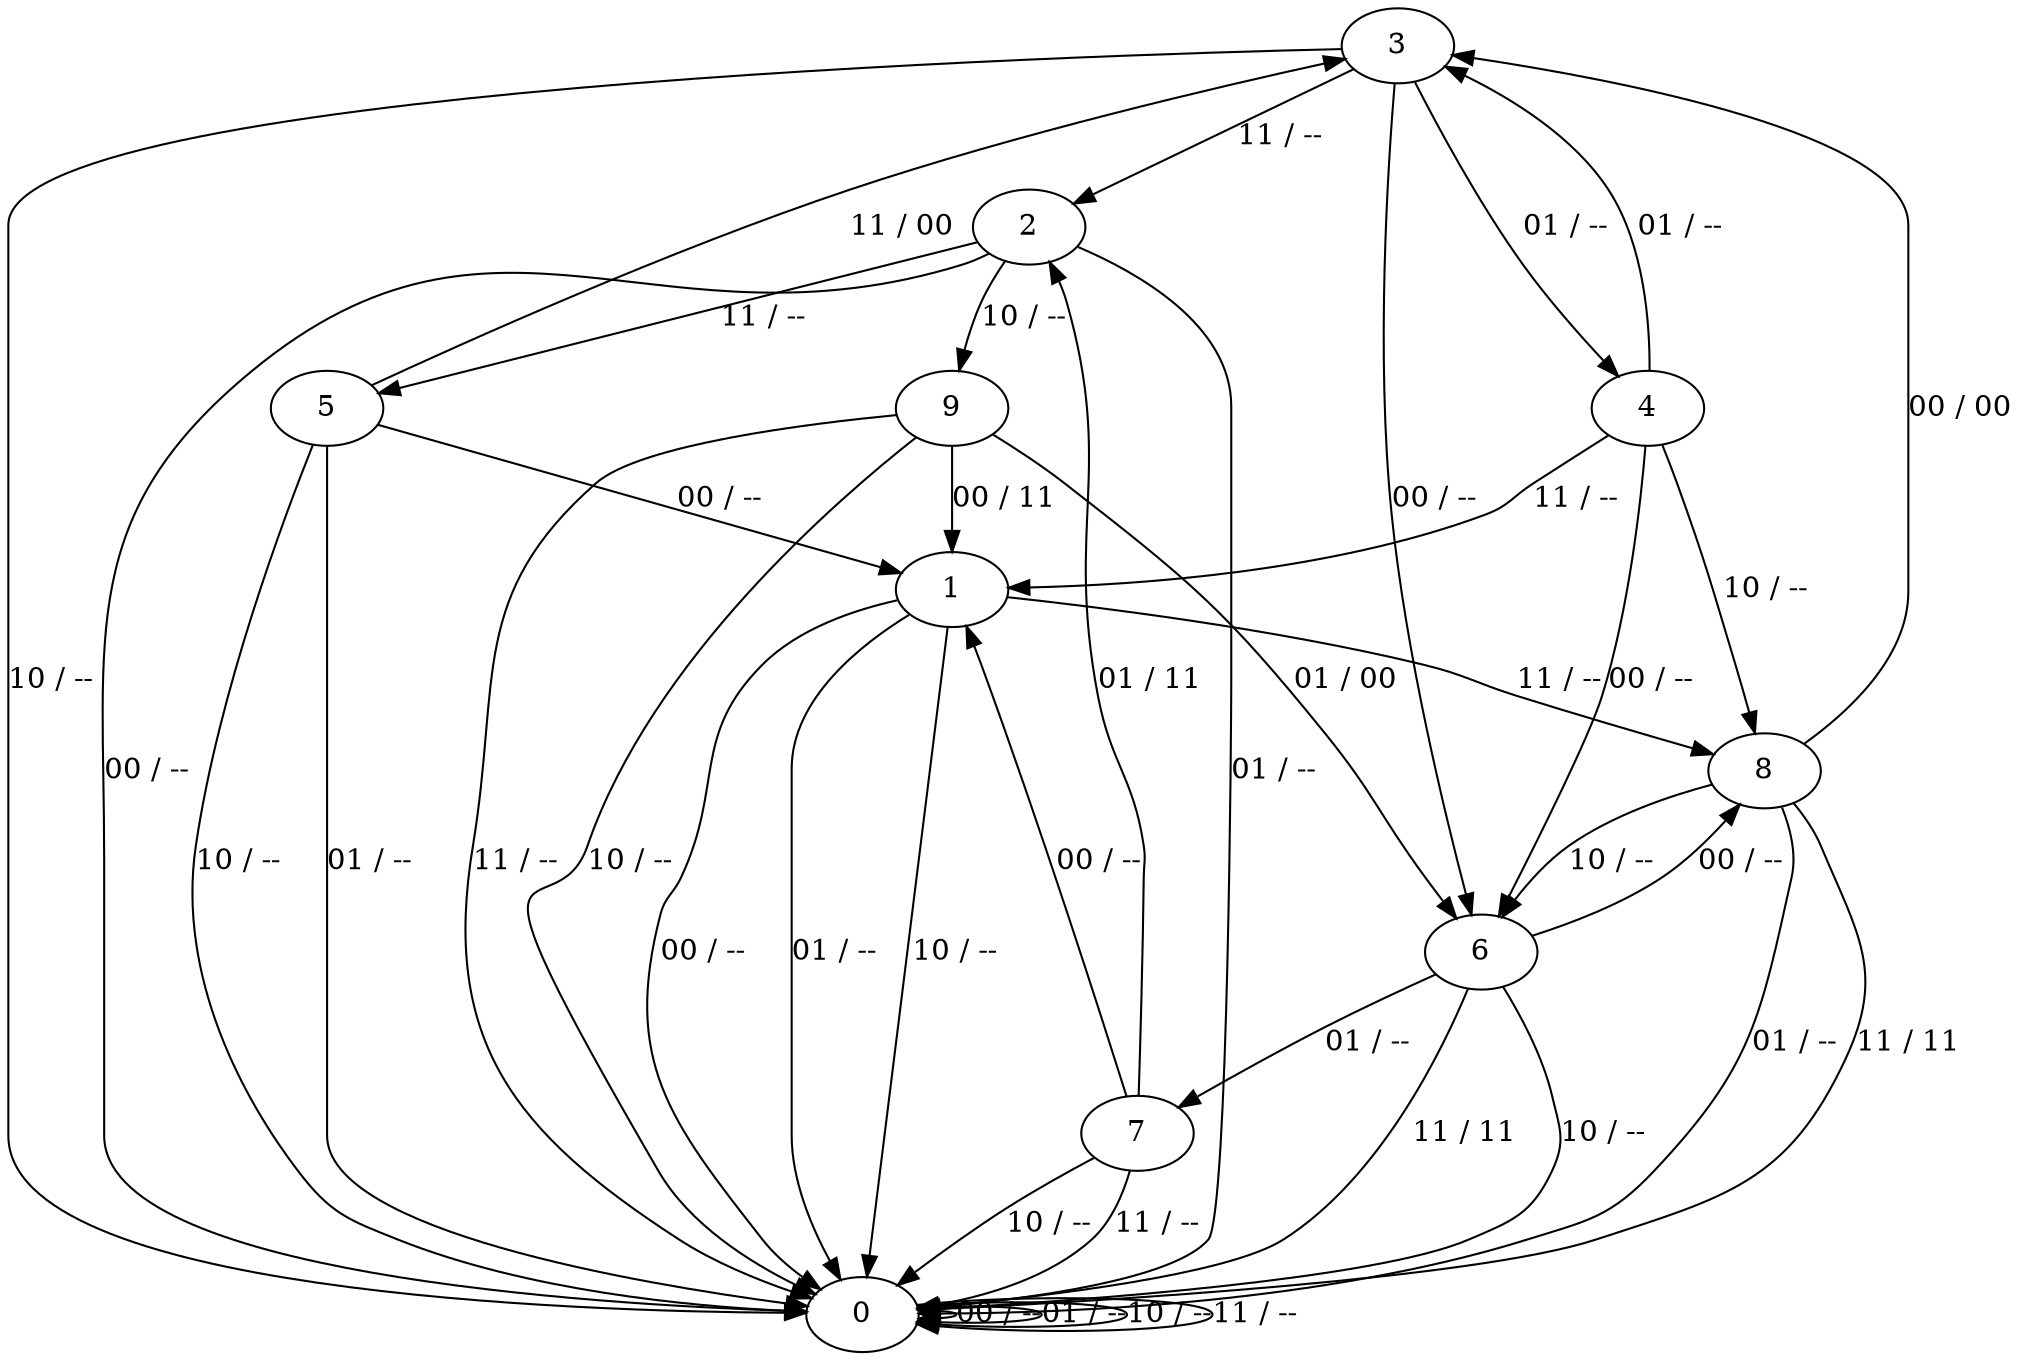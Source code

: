 digraph {
3
0
1
2
4
5
6
7
8
9
3 -> 6 [label="00 / --"]
3 -> 4 [label="01 / --"]
3 -> 0 [label="10 / --"]
3 -> 2 [label="11 / --"]
0 -> 0 [label="00 / --"]
0 -> 0 [label="01 / --"]
0 -> 0 [label="10 / --"]
0 -> 0 [label="11 / --"]
1 -> 0 [label="00 / --"]
1 -> 0 [label="01 / --"]
1 -> 0 [label="10 / --"]
1 -> 8 [label="11 / --"]
2 -> 0 [label="00 / --"]
2 -> 0 [label="01 / --"]
2 -> 9 [label="10 / --"]
2 -> 5 [label="11 / --"]
4 -> 6 [label="00 / --"]
4 -> 3 [label="01 / --"]
4 -> 8 [label="10 / --"]
4 -> 1 [label="11 / --"]
5 -> 1 [label="00 / --"]
5 -> 0 [label="01 / --"]
5 -> 0 [label="10 / --"]
5 -> 3 [label="11 / 00"]
6 -> 8 [label="00 / --"]
6 -> 7 [label="01 / --"]
6 -> 0 [label="10 / --"]
6 -> 0 [label="11 / 11"]
7 -> 1 [label="00 / --"]
7 -> 2 [label="01 / 11"]
7 -> 0 [label="10 / --"]
7 -> 0 [label="11 / --"]
8 -> 3 [label="00 / 00"]
8 -> 0 [label="01 / --"]
8 -> 6 [label="10 / --"]
8 -> 0 [label="11 / 11"]
9 -> 1 [label="00 / 11"]
9 -> 6 [label="01 / 00"]
9 -> 0 [label="10 / --"]
9 -> 0 [label="11 / --"]
}
